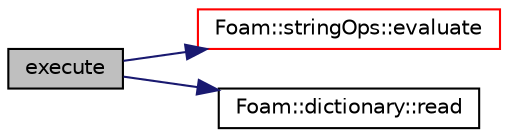 digraph "execute"
{
  bgcolor="transparent";
  edge [fontname="Helvetica",fontsize="10",labelfontname="Helvetica",labelfontsize="10"];
  node [fontname="Helvetica",fontsize="10",shape=record];
  rankdir="LR";
  Node1 [label="execute",height=0.2,width=0.4,color="black", fillcolor="grey75", style="filled" fontcolor="black"];
  Node1 -> Node2 [color="midnightblue",fontsize="10",style="solid",fontname="Helvetica"];
  Node2 [label="Foam::stringOps::evaluate",height=0.2,width=0.4,color="red",URL="$namespaceFoam_1_1stringOps.html#a270677a50ddcf0f9e81dd3a1940c2c0e",tooltip="A simple string evaluation that handles various basic expressions. For trivial input, use readScalar instead (faster). "];
  Node1 -> Node3 [color="midnightblue",fontsize="10",style="solid",fontname="Helvetica"];
  Node3 [label="Foam::dictionary::read",height=0.2,width=0.4,color="black",URL="$classFoam_1_1dictionary.html#ae592bf1f7561e5c0ed16fb217f997681",tooltip="Read dictionary from Istream. "];
}
